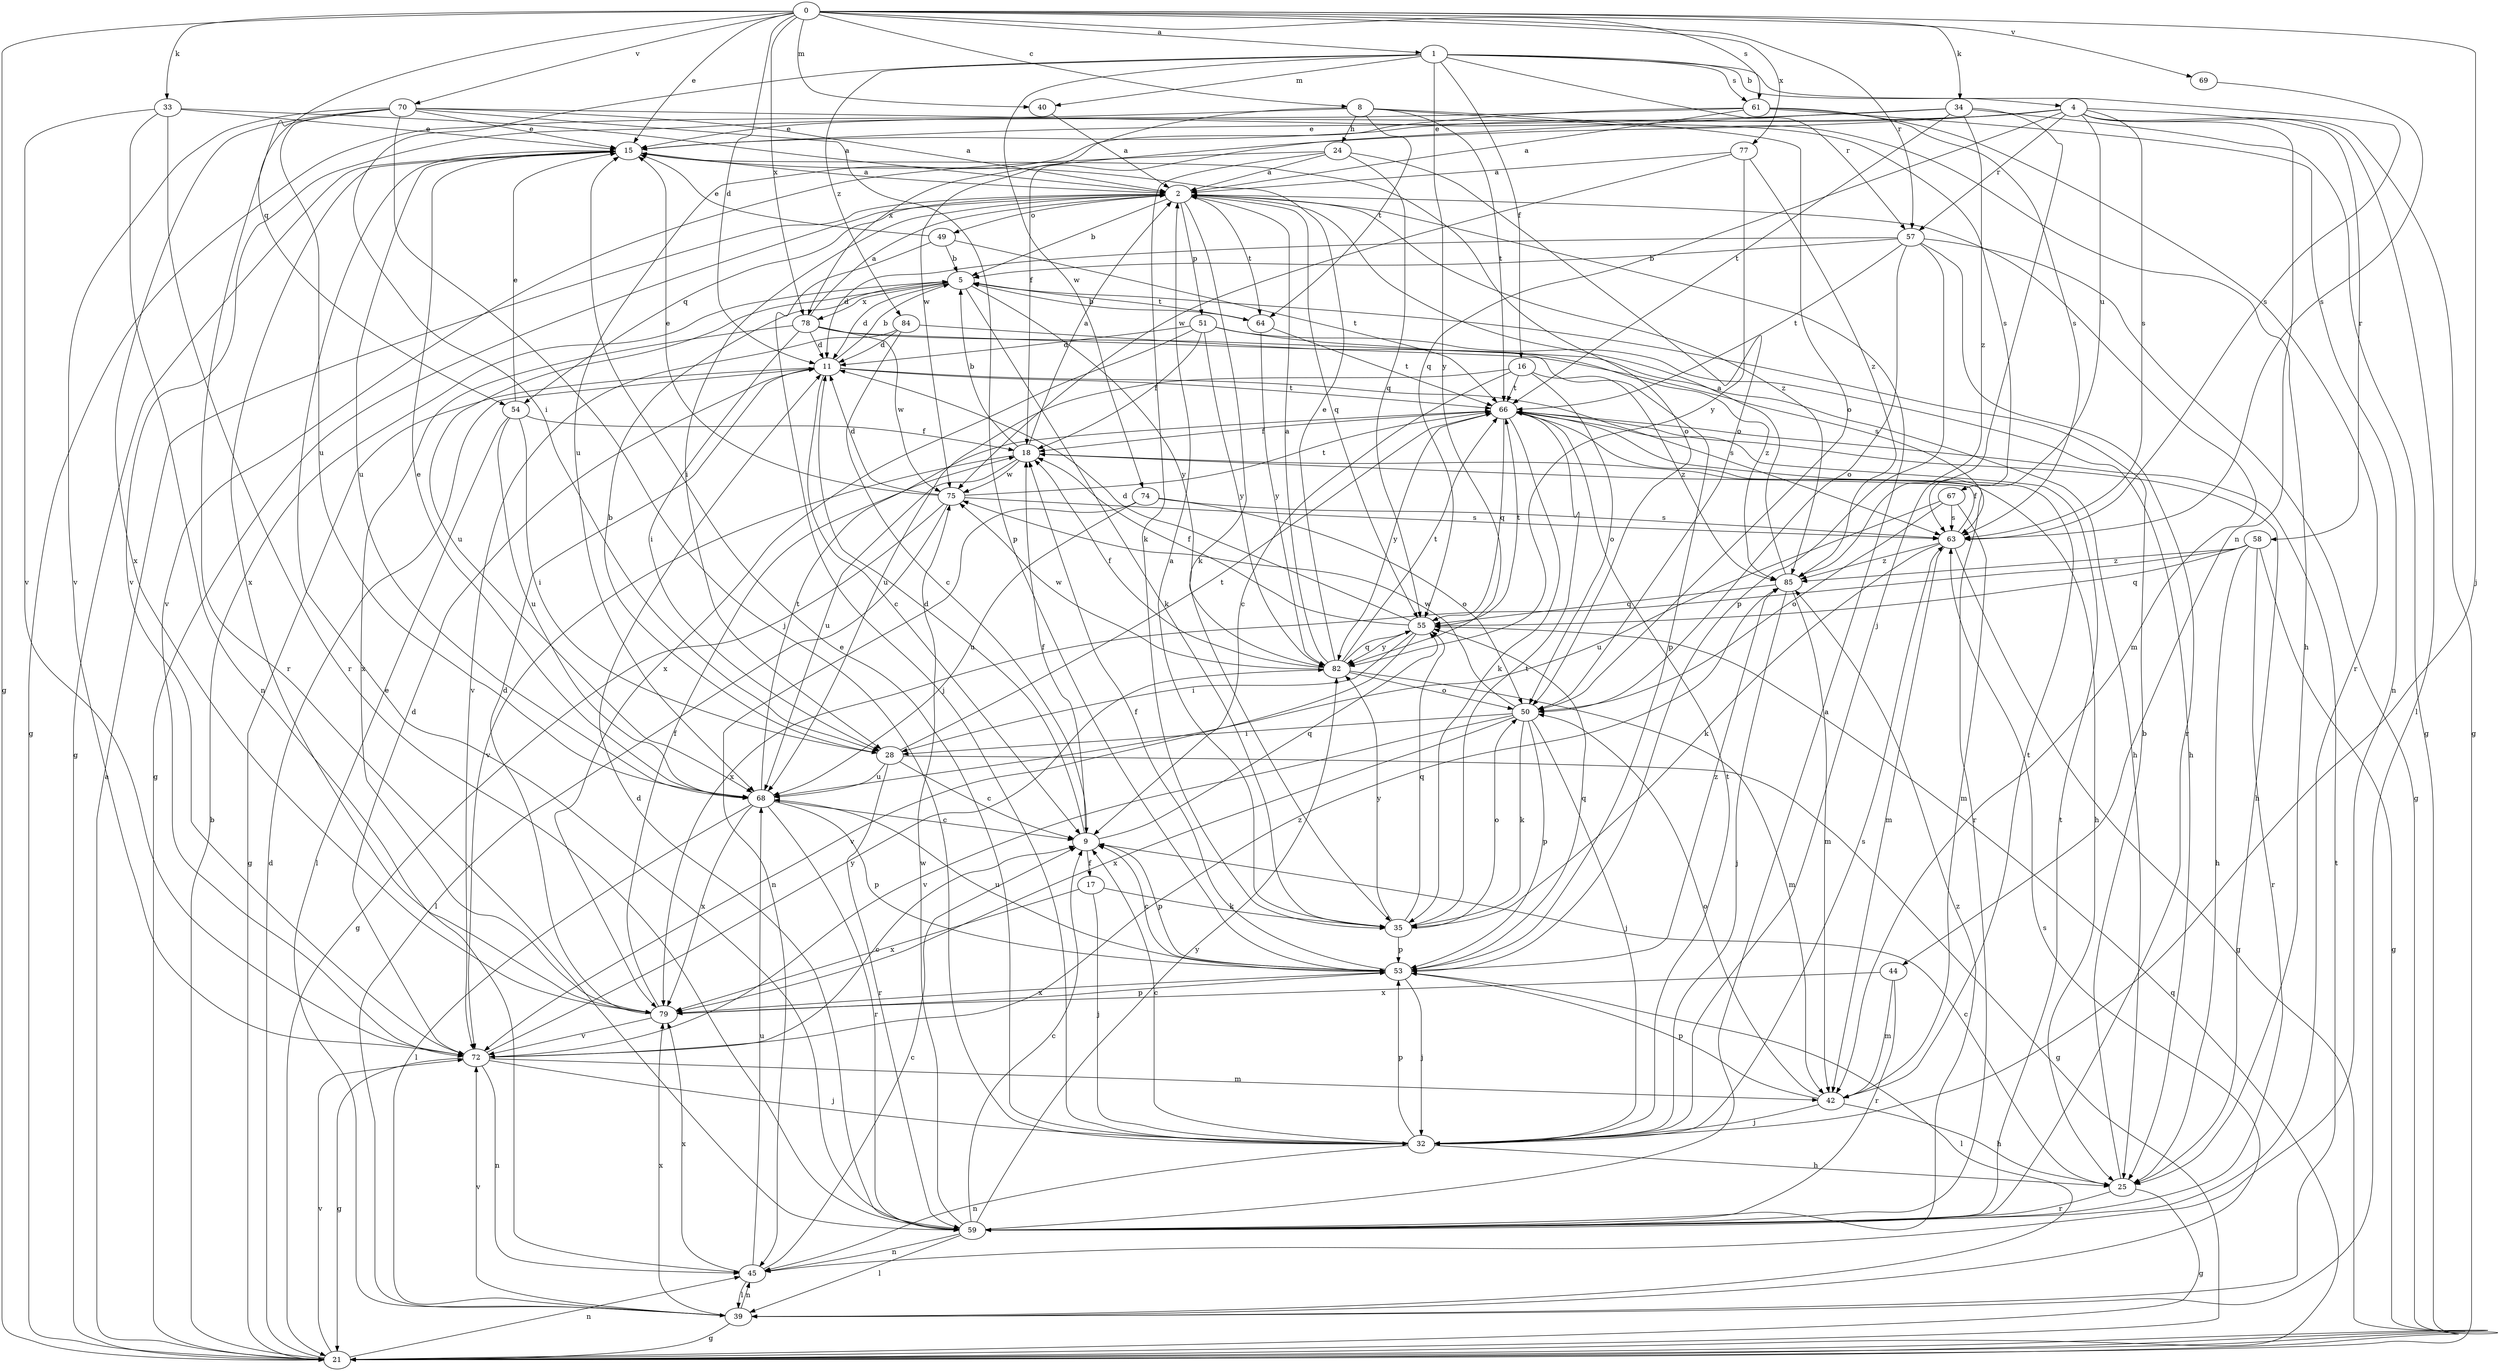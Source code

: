 strict digraph  {
0;
1;
2;
4;
5;
8;
9;
11;
15;
16;
17;
18;
21;
24;
25;
28;
32;
33;
34;
35;
39;
40;
42;
44;
45;
49;
50;
51;
53;
54;
55;
57;
58;
59;
61;
63;
64;
66;
67;
68;
69;
70;
72;
74;
75;
77;
78;
79;
82;
84;
85;
0 -> 1  [label=a];
0 -> 8  [label=c];
0 -> 11  [label=d];
0 -> 15  [label=e];
0 -> 21  [label=g];
0 -> 32  [label=j];
0 -> 33  [label=k];
0 -> 34  [label=k];
0 -> 40  [label=m];
0 -> 54  [label=q];
0 -> 57  [label=r];
0 -> 61  [label=s];
0 -> 69  [label=v];
0 -> 70  [label=v];
0 -> 77  [label=x];
0 -> 78  [label=x];
1 -> 4  [label=b];
1 -> 16  [label=f];
1 -> 28  [label=i];
1 -> 40  [label=m];
1 -> 57  [label=r];
1 -> 61  [label=s];
1 -> 63  [label=s];
1 -> 74  [label=w];
1 -> 82  [label=y];
1 -> 84  [label=z];
2 -> 5  [label=b];
2 -> 21  [label=g];
2 -> 28  [label=i];
2 -> 35  [label=k];
2 -> 42  [label=m];
2 -> 49  [label=o];
2 -> 51  [label=p];
2 -> 54  [label=q];
2 -> 55  [label=q];
2 -> 64  [label=t];
2 -> 85  [label=z];
4 -> 15  [label=e];
4 -> 21  [label=g];
4 -> 39  [label=l];
4 -> 44  [label=n];
4 -> 55  [label=q];
4 -> 57  [label=r];
4 -> 58  [label=r];
4 -> 63  [label=s];
4 -> 67  [label=u];
4 -> 72  [label=v];
4 -> 78  [label=x];
5 -> 11  [label=d];
5 -> 35  [label=k];
5 -> 64  [label=t];
5 -> 68  [label=u];
5 -> 78  [label=x];
5 -> 82  [label=y];
8 -> 21  [label=g];
8 -> 24  [label=h];
8 -> 25  [label=h];
8 -> 50  [label=o];
8 -> 64  [label=t];
8 -> 66  [label=t];
8 -> 75  [label=w];
9 -> 11  [label=d];
9 -> 17  [label=f];
9 -> 18  [label=f];
9 -> 53  [label=p];
9 -> 55  [label=q];
11 -> 5  [label=b];
11 -> 9  [label=c];
11 -> 21  [label=g];
11 -> 63  [label=s];
11 -> 66  [label=t];
15 -> 2  [label=a];
15 -> 21  [label=g];
15 -> 50  [label=o];
15 -> 68  [label=u];
15 -> 79  [label=x];
16 -> 9  [label=c];
16 -> 50  [label=o];
16 -> 66  [label=t];
16 -> 68  [label=u];
16 -> 85  [label=z];
17 -> 32  [label=j];
17 -> 35  [label=k];
17 -> 79  [label=x];
18 -> 2  [label=a];
18 -> 5  [label=b];
18 -> 25  [label=h];
18 -> 68  [label=u];
18 -> 72  [label=v];
18 -> 75  [label=w];
21 -> 2  [label=a];
21 -> 5  [label=b];
21 -> 11  [label=d];
21 -> 45  [label=n];
21 -> 55  [label=q];
21 -> 72  [label=v];
24 -> 2  [label=a];
24 -> 35  [label=k];
24 -> 50  [label=o];
24 -> 55  [label=q];
24 -> 72  [label=v];
25 -> 5  [label=b];
25 -> 9  [label=c];
25 -> 21  [label=g];
25 -> 59  [label=r];
28 -> 5  [label=b];
28 -> 9  [label=c];
28 -> 21  [label=g];
28 -> 59  [label=r];
28 -> 66  [label=t];
28 -> 68  [label=u];
32 -> 9  [label=c];
32 -> 15  [label=e];
32 -> 25  [label=h];
32 -> 45  [label=n];
32 -> 53  [label=p];
32 -> 63  [label=s];
32 -> 66  [label=t];
33 -> 2  [label=a];
33 -> 15  [label=e];
33 -> 45  [label=n];
33 -> 59  [label=r];
33 -> 72  [label=v];
34 -> 15  [label=e];
34 -> 18  [label=f];
34 -> 21  [label=g];
34 -> 32  [label=j];
34 -> 66  [label=t];
34 -> 85  [label=z];
35 -> 2  [label=a];
35 -> 50  [label=o];
35 -> 53  [label=p];
35 -> 55  [label=q];
35 -> 66  [label=t];
35 -> 82  [label=y];
39 -> 21  [label=g];
39 -> 45  [label=n];
39 -> 63  [label=s];
39 -> 66  [label=t];
39 -> 72  [label=v];
39 -> 79  [label=x];
40 -> 2  [label=a];
42 -> 25  [label=h];
42 -> 32  [label=j];
42 -> 50  [label=o];
42 -> 53  [label=p];
42 -> 66  [label=t];
44 -> 42  [label=m];
44 -> 59  [label=r];
44 -> 79  [label=x];
45 -> 9  [label=c];
45 -> 39  [label=l];
45 -> 68  [label=u];
45 -> 79  [label=x];
49 -> 5  [label=b];
49 -> 15  [label=e];
49 -> 32  [label=j];
49 -> 66  [label=t];
50 -> 28  [label=i];
50 -> 32  [label=j];
50 -> 35  [label=k];
50 -> 53  [label=p];
50 -> 72  [label=v];
50 -> 75  [label=w];
50 -> 79  [label=x];
51 -> 11  [label=d];
51 -> 18  [label=f];
51 -> 25  [label=h];
51 -> 79  [label=x];
51 -> 82  [label=y];
51 -> 85  [label=z];
53 -> 9  [label=c];
53 -> 18  [label=f];
53 -> 32  [label=j];
53 -> 39  [label=l];
53 -> 55  [label=q];
53 -> 68  [label=u];
53 -> 79  [label=x];
53 -> 85  [label=z];
54 -> 15  [label=e];
54 -> 18  [label=f];
54 -> 28  [label=i];
54 -> 39  [label=l];
54 -> 68  [label=u];
55 -> 11  [label=d];
55 -> 18  [label=f];
55 -> 28  [label=i];
55 -> 66  [label=t];
55 -> 72  [label=v];
55 -> 82  [label=y];
57 -> 5  [label=b];
57 -> 11  [label=d];
57 -> 21  [label=g];
57 -> 50  [label=o];
57 -> 53  [label=p];
57 -> 59  [label=r];
57 -> 66  [label=t];
58 -> 21  [label=g];
58 -> 25  [label=h];
58 -> 55  [label=q];
58 -> 59  [label=r];
58 -> 79  [label=x];
58 -> 85  [label=z];
59 -> 2  [label=a];
59 -> 9  [label=c];
59 -> 11  [label=d];
59 -> 15  [label=e];
59 -> 39  [label=l];
59 -> 45  [label=n];
59 -> 66  [label=t];
59 -> 75  [label=w];
59 -> 82  [label=y];
59 -> 85  [label=z];
61 -> 2  [label=a];
61 -> 15  [label=e];
61 -> 45  [label=n];
61 -> 59  [label=r];
61 -> 63  [label=s];
61 -> 68  [label=u];
63 -> 18  [label=f];
63 -> 21  [label=g];
63 -> 35  [label=k];
63 -> 42  [label=m];
63 -> 85  [label=z];
64 -> 5  [label=b];
64 -> 66  [label=t];
64 -> 82  [label=y];
66 -> 18  [label=f];
66 -> 25  [label=h];
66 -> 35  [label=k];
66 -> 55  [label=q];
66 -> 59  [label=r];
66 -> 82  [label=y];
67 -> 42  [label=m];
67 -> 50  [label=o];
67 -> 63  [label=s];
67 -> 68  [label=u];
68 -> 9  [label=c];
68 -> 15  [label=e];
68 -> 39  [label=l];
68 -> 53  [label=p];
68 -> 59  [label=r];
68 -> 66  [label=t];
68 -> 79  [label=x];
69 -> 63  [label=s];
70 -> 2  [label=a];
70 -> 15  [label=e];
70 -> 32  [label=j];
70 -> 53  [label=p];
70 -> 59  [label=r];
70 -> 63  [label=s];
70 -> 68  [label=u];
70 -> 72  [label=v];
70 -> 79  [label=x];
72 -> 9  [label=c];
72 -> 11  [label=d];
72 -> 21  [label=g];
72 -> 32  [label=j];
72 -> 42  [label=m];
72 -> 45  [label=n];
72 -> 82  [label=y];
72 -> 85  [label=z];
74 -> 45  [label=n];
74 -> 50  [label=o];
74 -> 63  [label=s];
74 -> 68  [label=u];
75 -> 11  [label=d];
75 -> 15  [label=e];
75 -> 21  [label=g];
75 -> 39  [label=l];
75 -> 63  [label=s];
75 -> 66  [label=t];
77 -> 2  [label=a];
77 -> 75  [label=w];
77 -> 82  [label=y];
77 -> 85  [label=z];
78 -> 2  [label=a];
78 -> 11  [label=d];
78 -> 25  [label=h];
78 -> 28  [label=i];
78 -> 63  [label=s];
78 -> 75  [label=w];
78 -> 79  [label=x];
79 -> 11  [label=d];
79 -> 18  [label=f];
79 -> 53  [label=p];
79 -> 72  [label=v];
82 -> 2  [label=a];
82 -> 15  [label=e];
82 -> 18  [label=f];
82 -> 42  [label=m];
82 -> 50  [label=o];
82 -> 55  [label=q];
82 -> 66  [label=t];
82 -> 75  [label=w];
84 -> 9  [label=c];
84 -> 11  [label=d];
84 -> 53  [label=p];
84 -> 72  [label=v];
85 -> 2  [label=a];
85 -> 32  [label=j];
85 -> 42  [label=m];
85 -> 55  [label=q];
}
